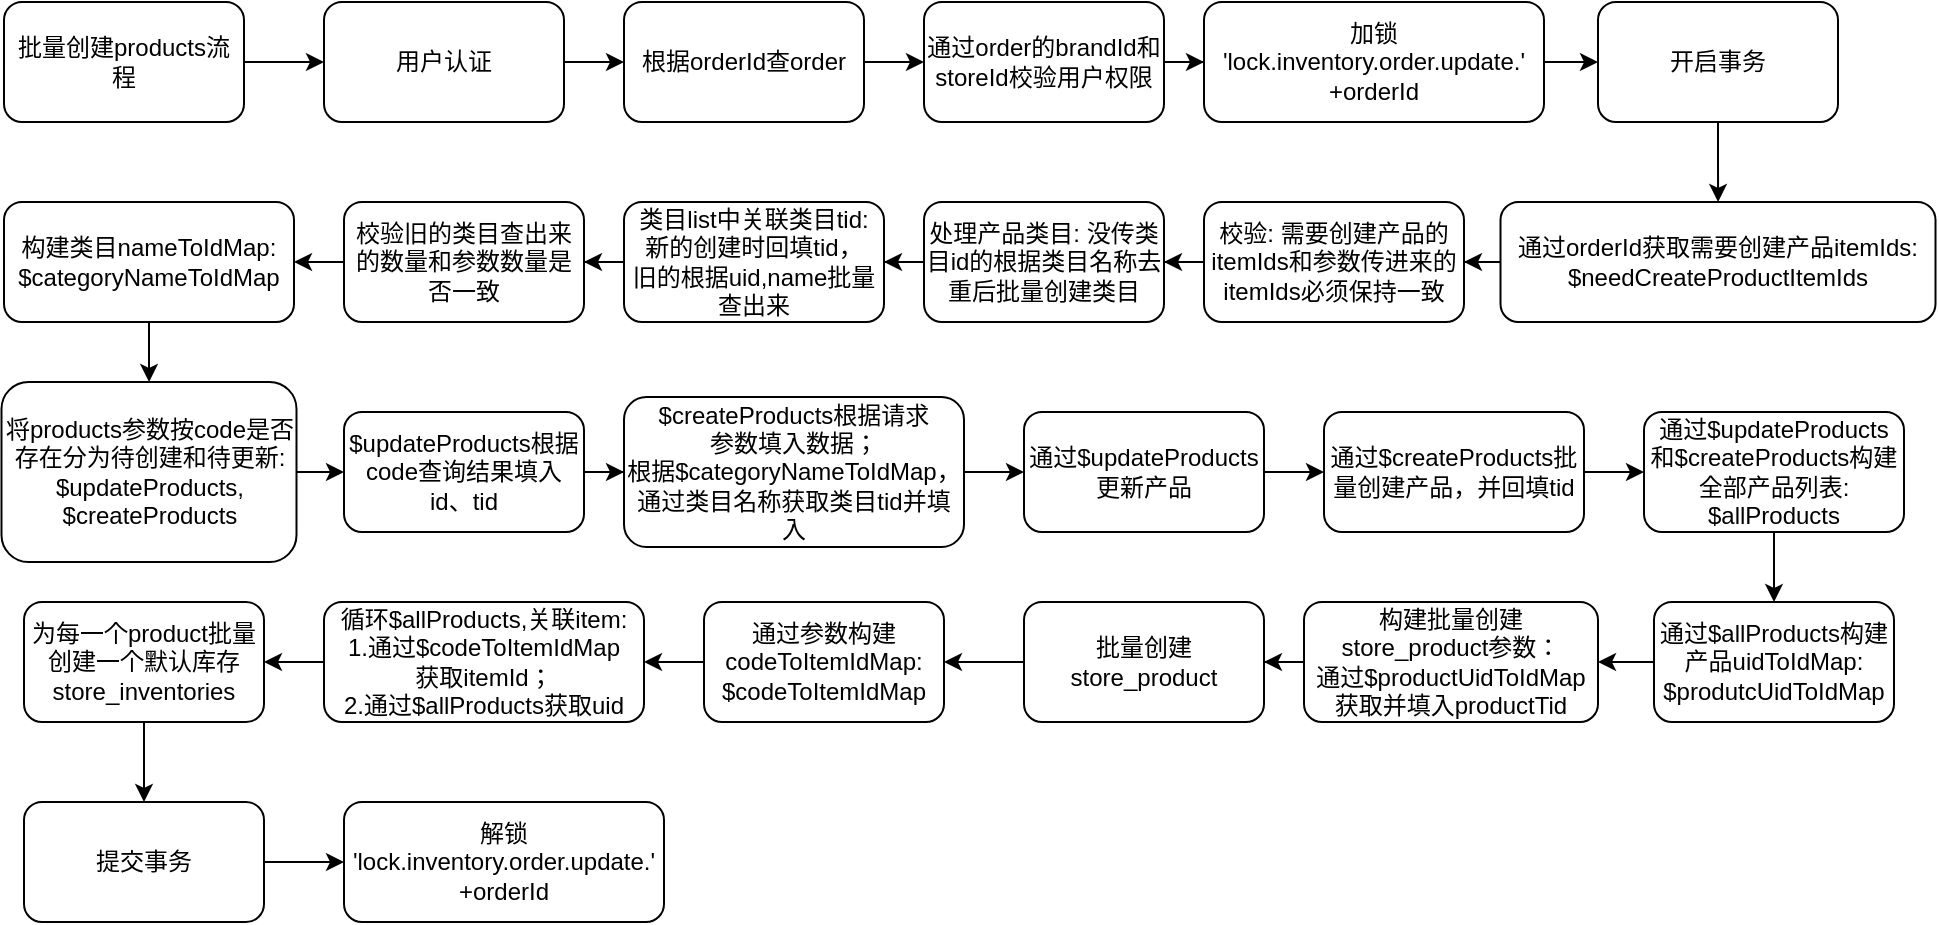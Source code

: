 <mxfile version="24.7.10">
  <diagram name="第 1 页" id="yeKz_WL-3hLmWTwC9nyE">
    <mxGraphModel dx="1434" dy="772" grid="1" gridSize="10" guides="1" tooltips="1" connect="1" arrows="1" fold="1" page="1" pageScale="1" pageWidth="827" pageHeight="1169" math="0" shadow="0">
      <root>
        <mxCell id="0" />
        <mxCell id="1" parent="0" />
        <mxCell id="iKctfQHVxDv2bTsrrXNo-3" value="" style="edgeStyle=orthogonalEdgeStyle;rounded=0;orthogonalLoop=1;jettySize=auto;html=1;" edge="1" parent="1" source="iKctfQHVxDv2bTsrrXNo-1" target="iKctfQHVxDv2bTsrrXNo-2">
          <mxGeometry relative="1" as="geometry" />
        </mxCell>
        <mxCell id="iKctfQHVxDv2bTsrrXNo-1" value="批量创建products流程" style="rounded=1;whiteSpace=wrap;html=1;" vertex="1" parent="1">
          <mxGeometry x="30" y="70" width="120" height="60" as="geometry" />
        </mxCell>
        <mxCell id="iKctfQHVxDv2bTsrrXNo-5" value="" style="edgeStyle=orthogonalEdgeStyle;rounded=0;orthogonalLoop=1;jettySize=auto;html=1;" edge="1" parent="1" source="iKctfQHVxDv2bTsrrXNo-2" target="iKctfQHVxDv2bTsrrXNo-4">
          <mxGeometry relative="1" as="geometry" />
        </mxCell>
        <mxCell id="iKctfQHVxDv2bTsrrXNo-2" value="用户认证" style="whiteSpace=wrap;html=1;rounded=1;" vertex="1" parent="1">
          <mxGeometry x="190" y="70" width="120" height="60" as="geometry" />
        </mxCell>
        <mxCell id="iKctfQHVxDv2bTsrrXNo-7" value="" style="edgeStyle=orthogonalEdgeStyle;rounded=0;orthogonalLoop=1;jettySize=auto;html=1;" edge="1" parent="1" source="iKctfQHVxDv2bTsrrXNo-4" target="iKctfQHVxDv2bTsrrXNo-6">
          <mxGeometry relative="1" as="geometry" />
        </mxCell>
        <mxCell id="iKctfQHVxDv2bTsrrXNo-4" value="根据orderId查order" style="whiteSpace=wrap;html=1;rounded=1;" vertex="1" parent="1">
          <mxGeometry x="340" y="70" width="120" height="60" as="geometry" />
        </mxCell>
        <mxCell id="iKctfQHVxDv2bTsrrXNo-9" value="" style="edgeStyle=orthogonalEdgeStyle;rounded=0;orthogonalLoop=1;jettySize=auto;html=1;" edge="1" parent="1" source="iKctfQHVxDv2bTsrrXNo-6" target="iKctfQHVxDv2bTsrrXNo-8">
          <mxGeometry relative="1" as="geometry" />
        </mxCell>
        <mxCell id="iKctfQHVxDv2bTsrrXNo-6" value="通过order的brandId和storeId校验用户权限" style="whiteSpace=wrap;html=1;rounded=1;" vertex="1" parent="1">
          <mxGeometry x="490" y="70" width="120" height="60" as="geometry" />
        </mxCell>
        <mxCell id="iKctfQHVxDv2bTsrrXNo-12" value="" style="edgeStyle=orthogonalEdgeStyle;rounded=0;orthogonalLoop=1;jettySize=auto;html=1;" edge="1" parent="1" source="iKctfQHVxDv2bTsrrXNo-8" target="iKctfQHVxDv2bTsrrXNo-11">
          <mxGeometry relative="1" as="geometry" />
        </mxCell>
        <mxCell id="iKctfQHVxDv2bTsrrXNo-8" value="加锁&lt;div&gt;&#39;lock.inventory.order.update.&#39;&lt;br&gt;&lt;/div&gt;&lt;div&gt;+orderId&lt;/div&gt;" style="whiteSpace=wrap;html=1;rounded=1;" vertex="1" parent="1">
          <mxGeometry x="630" y="70" width="170" height="60" as="geometry" />
        </mxCell>
        <mxCell id="iKctfQHVxDv2bTsrrXNo-14" value="" style="edgeStyle=orthogonalEdgeStyle;rounded=0;orthogonalLoop=1;jettySize=auto;html=1;" edge="1" parent="1" source="iKctfQHVxDv2bTsrrXNo-11" target="iKctfQHVxDv2bTsrrXNo-13">
          <mxGeometry relative="1" as="geometry" />
        </mxCell>
        <mxCell id="iKctfQHVxDv2bTsrrXNo-11" value="开启事务" style="whiteSpace=wrap;html=1;rounded=1;" vertex="1" parent="1">
          <mxGeometry x="827" y="70" width="120" height="60" as="geometry" />
        </mxCell>
        <mxCell id="iKctfQHVxDv2bTsrrXNo-16" value="" style="edgeStyle=orthogonalEdgeStyle;rounded=0;orthogonalLoop=1;jettySize=auto;html=1;" edge="1" parent="1" source="iKctfQHVxDv2bTsrrXNo-13" target="iKctfQHVxDv2bTsrrXNo-15">
          <mxGeometry relative="1" as="geometry" />
        </mxCell>
        <mxCell id="iKctfQHVxDv2bTsrrXNo-13" value="通过orderId获取需要创建产品itemIds:&lt;div&gt;$needCreateProductItemIds&lt;br&gt;&lt;/div&gt;" style="whiteSpace=wrap;html=1;rounded=1;" vertex="1" parent="1">
          <mxGeometry x="778.25" y="170" width="217.5" height="60" as="geometry" />
        </mxCell>
        <mxCell id="iKctfQHVxDv2bTsrrXNo-20" value="" style="edgeStyle=orthogonalEdgeStyle;rounded=0;orthogonalLoop=1;jettySize=auto;html=1;fontFamily=Helvetica;fontSize=12;fontColor=default;" edge="1" parent="1" source="iKctfQHVxDv2bTsrrXNo-15" target="iKctfQHVxDv2bTsrrXNo-19">
          <mxGeometry relative="1" as="geometry" />
        </mxCell>
        <mxCell id="iKctfQHVxDv2bTsrrXNo-15" value="校验:&amp;nbsp;需要创建产品的itemIds和参数传进来的itemIds必须保持一致" style="whiteSpace=wrap;html=1;rounded=1;" vertex="1" parent="1">
          <mxGeometry x="630" y="170" width="130" height="60" as="geometry" />
        </mxCell>
        <mxCell id="iKctfQHVxDv2bTsrrXNo-22" value="" style="edgeStyle=orthogonalEdgeStyle;rounded=0;orthogonalLoop=1;jettySize=auto;html=1;fontFamily=Helvetica;fontSize=12;fontColor=default;" edge="1" parent="1" source="iKctfQHVxDv2bTsrrXNo-19" target="iKctfQHVxDv2bTsrrXNo-21">
          <mxGeometry relative="1" as="geometry" />
        </mxCell>
        <mxCell id="iKctfQHVxDv2bTsrrXNo-19" value="处理产品类目: 没传类目id的根据类目名称去重后批量创建类目" style="whiteSpace=wrap;html=1;rounded=1;" vertex="1" parent="1">
          <mxGeometry x="490" y="170" width="120" height="60" as="geometry" />
        </mxCell>
        <mxCell id="iKctfQHVxDv2bTsrrXNo-54" value="" style="edgeStyle=orthogonalEdgeStyle;rounded=0;orthogonalLoop=1;jettySize=auto;html=1;fontFamily=Helvetica;fontSize=12;fontColor=default;" edge="1" parent="1" source="iKctfQHVxDv2bTsrrXNo-21" target="iKctfQHVxDv2bTsrrXNo-53">
          <mxGeometry relative="1" as="geometry" />
        </mxCell>
        <mxCell id="iKctfQHVxDv2bTsrrXNo-21" value="类目list中关联类目tid:&lt;div&gt;新的创建时回填tid，&lt;br&gt;旧的根据uid,name批量查出来&lt;/div&gt;" style="whiteSpace=wrap;html=1;rounded=1;" vertex="1" parent="1">
          <mxGeometry x="340" y="170" width="130" height="60" as="geometry" />
        </mxCell>
        <mxCell id="iKctfQHVxDv2bTsrrXNo-26" value="" style="edgeStyle=orthogonalEdgeStyle;rounded=0;orthogonalLoop=1;jettySize=auto;html=1;fontFamily=Helvetica;fontSize=12;fontColor=default;" edge="1" parent="1" source="iKctfQHVxDv2bTsrrXNo-23" target="iKctfQHVxDv2bTsrrXNo-25">
          <mxGeometry relative="1" as="geometry" />
        </mxCell>
        <mxCell id="iKctfQHVxDv2bTsrrXNo-23" value="构建类目nameToIdMap:&lt;div&gt;$categoryNameToIdMap&lt;/div&gt;" style="whiteSpace=wrap;html=1;rounded=1;" vertex="1" parent="1">
          <mxGeometry x="30" y="170" width="145" height="60" as="geometry" />
        </mxCell>
        <mxCell id="iKctfQHVxDv2bTsrrXNo-28" value="" style="edgeStyle=orthogonalEdgeStyle;rounded=0;orthogonalLoop=1;jettySize=auto;html=1;fontFamily=Helvetica;fontSize=12;fontColor=default;" edge="1" parent="1" source="iKctfQHVxDv2bTsrrXNo-25" target="iKctfQHVxDv2bTsrrXNo-27">
          <mxGeometry relative="1" as="geometry" />
        </mxCell>
        <mxCell id="iKctfQHVxDv2bTsrrXNo-25" value="将products参数按code是否存在分为待创建和待更新:&lt;div&gt;$updateProducts,&lt;/div&gt;&lt;div&gt;$createProducts&lt;/div&gt;" style="whiteSpace=wrap;html=1;rounded=1;" vertex="1" parent="1">
          <mxGeometry x="28.75" y="260" width="147.5" height="90" as="geometry" />
        </mxCell>
        <mxCell id="iKctfQHVxDv2bTsrrXNo-30" value="" style="edgeStyle=orthogonalEdgeStyle;rounded=0;orthogonalLoop=1;jettySize=auto;html=1;fontFamily=Helvetica;fontSize=12;fontColor=default;" edge="1" parent="1" source="iKctfQHVxDv2bTsrrXNo-27" target="iKctfQHVxDv2bTsrrXNo-29">
          <mxGeometry relative="1" as="geometry" />
        </mxCell>
        <mxCell id="iKctfQHVxDv2bTsrrXNo-27" value="$updateProducts根据code查询结果填入id、tid" style="whiteSpace=wrap;html=1;rounded=1;" vertex="1" parent="1">
          <mxGeometry x="200" y="275" width="120" height="60" as="geometry" />
        </mxCell>
        <mxCell id="iKctfQHVxDv2bTsrrXNo-32" value="" style="edgeStyle=orthogonalEdgeStyle;rounded=0;orthogonalLoop=1;jettySize=auto;html=1;fontFamily=Helvetica;fontSize=12;fontColor=default;" edge="1" parent="1" source="iKctfQHVxDv2bTsrrXNo-29" target="iKctfQHVxDv2bTsrrXNo-31">
          <mxGeometry relative="1" as="geometry" />
        </mxCell>
        <mxCell id="iKctfQHVxDv2bTsrrXNo-29" value="$createProducts根据请求&lt;div&gt;参数填入数据；&lt;div&gt;根据&lt;span style=&quot;background-color: initial;&quot;&gt;$categoryNameToIdMap，&lt;/span&gt;&lt;/div&gt;&lt;div&gt;&lt;span style=&quot;background-color: initial;&quot;&gt;通过类目名称获取类目tid并填入&lt;/span&gt;&lt;/div&gt;&lt;/div&gt;" style="whiteSpace=wrap;html=1;rounded=1;" vertex="1" parent="1">
          <mxGeometry x="340" y="267.5" width="170" height="75" as="geometry" />
        </mxCell>
        <mxCell id="iKctfQHVxDv2bTsrrXNo-34" value="" style="edgeStyle=orthogonalEdgeStyle;rounded=0;orthogonalLoop=1;jettySize=auto;html=1;fontFamily=Helvetica;fontSize=12;fontColor=default;" edge="1" parent="1" source="iKctfQHVxDv2bTsrrXNo-31" target="iKctfQHVxDv2bTsrrXNo-33">
          <mxGeometry relative="1" as="geometry" />
        </mxCell>
        <mxCell id="iKctfQHVxDv2bTsrrXNo-31" value="通过$updateProducts更新产品" style="whiteSpace=wrap;html=1;rounded=1;" vertex="1" parent="1">
          <mxGeometry x="540" y="275" width="120" height="60" as="geometry" />
        </mxCell>
        <mxCell id="iKctfQHVxDv2bTsrrXNo-36" value="" style="edgeStyle=orthogonalEdgeStyle;rounded=0;orthogonalLoop=1;jettySize=auto;html=1;fontFamily=Helvetica;fontSize=12;fontColor=default;" edge="1" parent="1" source="iKctfQHVxDv2bTsrrXNo-33" target="iKctfQHVxDv2bTsrrXNo-35">
          <mxGeometry relative="1" as="geometry" />
        </mxCell>
        <mxCell id="iKctfQHVxDv2bTsrrXNo-33" value="通过$createProducts批量创建产品，并回填tid" style="whiteSpace=wrap;html=1;rounded=1;" vertex="1" parent="1">
          <mxGeometry x="690" y="275" width="130" height="60" as="geometry" />
        </mxCell>
        <mxCell id="iKctfQHVxDv2bTsrrXNo-38" value="" style="edgeStyle=orthogonalEdgeStyle;rounded=0;orthogonalLoop=1;jettySize=auto;html=1;fontFamily=Helvetica;fontSize=12;fontColor=default;" edge="1" parent="1" source="iKctfQHVxDv2bTsrrXNo-35" target="iKctfQHVxDv2bTsrrXNo-37">
          <mxGeometry relative="1" as="geometry" />
        </mxCell>
        <mxCell id="iKctfQHVxDv2bTsrrXNo-35" value="通过$updateProducts&lt;div&gt;和$createProducts构建&lt;/div&gt;&lt;div&gt;全部产品列表:&lt;br&gt;$allProducts&lt;/div&gt;" style="whiteSpace=wrap;html=1;rounded=1;" vertex="1" parent="1">
          <mxGeometry x="850" y="275" width="130" height="60" as="geometry" />
        </mxCell>
        <mxCell id="iKctfQHVxDv2bTsrrXNo-40" value="" style="edgeStyle=orthogonalEdgeStyle;rounded=0;orthogonalLoop=1;jettySize=auto;html=1;fontFamily=Helvetica;fontSize=12;fontColor=default;" edge="1" parent="1" source="iKctfQHVxDv2bTsrrXNo-37" target="iKctfQHVxDv2bTsrrXNo-39">
          <mxGeometry relative="1" as="geometry" />
        </mxCell>
        <mxCell id="iKctfQHVxDv2bTsrrXNo-37" value="通过$allProducts构建&lt;div&gt;产品uidToIdMap:&lt;/div&gt;&lt;div&gt;$produtcUidToIdMap&lt;/div&gt;" style="whiteSpace=wrap;html=1;rounded=1;" vertex="1" parent="1">
          <mxGeometry x="855" y="370" width="120" height="60" as="geometry" />
        </mxCell>
        <mxCell id="iKctfQHVxDv2bTsrrXNo-42" value="" style="edgeStyle=orthogonalEdgeStyle;rounded=0;orthogonalLoop=1;jettySize=auto;html=1;fontFamily=Helvetica;fontSize=12;fontColor=default;" edge="1" parent="1" source="iKctfQHVxDv2bTsrrXNo-39" target="iKctfQHVxDv2bTsrrXNo-41">
          <mxGeometry relative="1" as="geometry" />
        </mxCell>
        <mxCell id="iKctfQHVxDv2bTsrrXNo-39" value="构建批量创建&lt;div&gt;store_product参数：&lt;/div&gt;&lt;div&gt;通过$productUidToIdMap获取并填入productTid&lt;/div&gt;" style="whiteSpace=wrap;html=1;rounded=1;" vertex="1" parent="1">
          <mxGeometry x="680" y="370" width="147" height="60" as="geometry" />
        </mxCell>
        <mxCell id="iKctfQHVxDv2bTsrrXNo-44" value="" style="edgeStyle=orthogonalEdgeStyle;rounded=0;orthogonalLoop=1;jettySize=auto;html=1;fontFamily=Helvetica;fontSize=12;fontColor=default;" edge="1" parent="1" source="iKctfQHVxDv2bTsrrXNo-41" target="iKctfQHVxDv2bTsrrXNo-43">
          <mxGeometry relative="1" as="geometry" />
        </mxCell>
        <mxCell id="iKctfQHVxDv2bTsrrXNo-41" value="批量创建store_product" style="whiteSpace=wrap;html=1;rounded=1;" vertex="1" parent="1">
          <mxGeometry x="540" y="370" width="120" height="60" as="geometry" />
        </mxCell>
        <mxCell id="iKctfQHVxDv2bTsrrXNo-46" value="" style="edgeStyle=orthogonalEdgeStyle;rounded=0;orthogonalLoop=1;jettySize=auto;html=1;fontFamily=Helvetica;fontSize=12;fontColor=default;" edge="1" parent="1" source="iKctfQHVxDv2bTsrrXNo-43" target="iKctfQHVxDv2bTsrrXNo-45">
          <mxGeometry relative="1" as="geometry" />
        </mxCell>
        <mxCell id="iKctfQHVxDv2bTsrrXNo-43" value="通过参数构建codeToItemIdMap:&lt;div&gt;$codeToItemIdMap&lt;/div&gt;" style="whiteSpace=wrap;html=1;rounded=1;" vertex="1" parent="1">
          <mxGeometry x="380" y="370" width="120" height="60" as="geometry" />
        </mxCell>
        <mxCell id="iKctfQHVxDv2bTsrrXNo-48" value="" style="edgeStyle=orthogonalEdgeStyle;rounded=0;orthogonalLoop=1;jettySize=auto;html=1;fontFamily=Helvetica;fontSize=12;fontColor=default;" edge="1" parent="1" source="iKctfQHVxDv2bTsrrXNo-45" target="iKctfQHVxDv2bTsrrXNo-47">
          <mxGeometry relative="1" as="geometry" />
        </mxCell>
        <mxCell id="iKctfQHVxDv2bTsrrXNo-45" value="循环$allProducts,关联item:&lt;div&gt;1.通过$codeToItemIdMap&lt;/div&gt;&lt;div&gt;获取itemId；&lt;/div&gt;&lt;div&gt;2.通过$allProducts获取uid&lt;/div&gt;" style="whiteSpace=wrap;html=1;rounded=1;" vertex="1" parent="1">
          <mxGeometry x="190" y="370" width="160" height="60" as="geometry" />
        </mxCell>
        <mxCell id="iKctfQHVxDv2bTsrrXNo-50" value="" style="edgeStyle=orthogonalEdgeStyle;rounded=0;orthogonalLoop=1;jettySize=auto;html=1;fontFamily=Helvetica;fontSize=12;fontColor=default;" edge="1" parent="1" source="iKctfQHVxDv2bTsrrXNo-47" target="iKctfQHVxDv2bTsrrXNo-49">
          <mxGeometry relative="1" as="geometry" />
        </mxCell>
        <mxCell id="iKctfQHVxDv2bTsrrXNo-47" value="为每一个product批量创建一个默认库存store_inventories" style="whiteSpace=wrap;html=1;rounded=1;" vertex="1" parent="1">
          <mxGeometry x="40" y="370" width="120" height="60" as="geometry" />
        </mxCell>
        <mxCell id="iKctfQHVxDv2bTsrrXNo-52" value="" style="edgeStyle=orthogonalEdgeStyle;rounded=0;orthogonalLoop=1;jettySize=auto;html=1;fontFamily=Helvetica;fontSize=12;fontColor=default;" edge="1" parent="1" source="iKctfQHVxDv2bTsrrXNo-49" target="iKctfQHVxDv2bTsrrXNo-51">
          <mxGeometry relative="1" as="geometry" />
        </mxCell>
        <mxCell id="iKctfQHVxDv2bTsrrXNo-49" value="提交事务" style="whiteSpace=wrap;html=1;rounded=1;" vertex="1" parent="1">
          <mxGeometry x="40" y="470" width="120" height="60" as="geometry" />
        </mxCell>
        <mxCell id="iKctfQHVxDv2bTsrrXNo-51" value="解锁&lt;div&gt;&lt;div&gt;&#39;lock.inventory.order.update.&#39;&lt;br&gt;&lt;/div&gt;&lt;div&gt;+orderId&lt;/div&gt;&lt;/div&gt;" style="whiteSpace=wrap;html=1;rounded=1;" vertex="1" parent="1">
          <mxGeometry x="200" y="470" width="160" height="60" as="geometry" />
        </mxCell>
        <mxCell id="iKctfQHVxDv2bTsrrXNo-55" value="" style="edgeStyle=orthogonalEdgeStyle;rounded=0;orthogonalLoop=1;jettySize=auto;html=1;fontFamily=Helvetica;fontSize=12;fontColor=default;" edge="1" parent="1" source="iKctfQHVxDv2bTsrrXNo-53" target="iKctfQHVxDv2bTsrrXNo-23">
          <mxGeometry relative="1" as="geometry" />
        </mxCell>
        <mxCell id="iKctfQHVxDv2bTsrrXNo-53" value="校验旧的类目查出来的数量和参数数量是否一致" style="whiteSpace=wrap;html=1;rounded=1;" vertex="1" parent="1">
          <mxGeometry x="200" y="170" width="120" height="60" as="geometry" />
        </mxCell>
      </root>
    </mxGraphModel>
  </diagram>
</mxfile>
